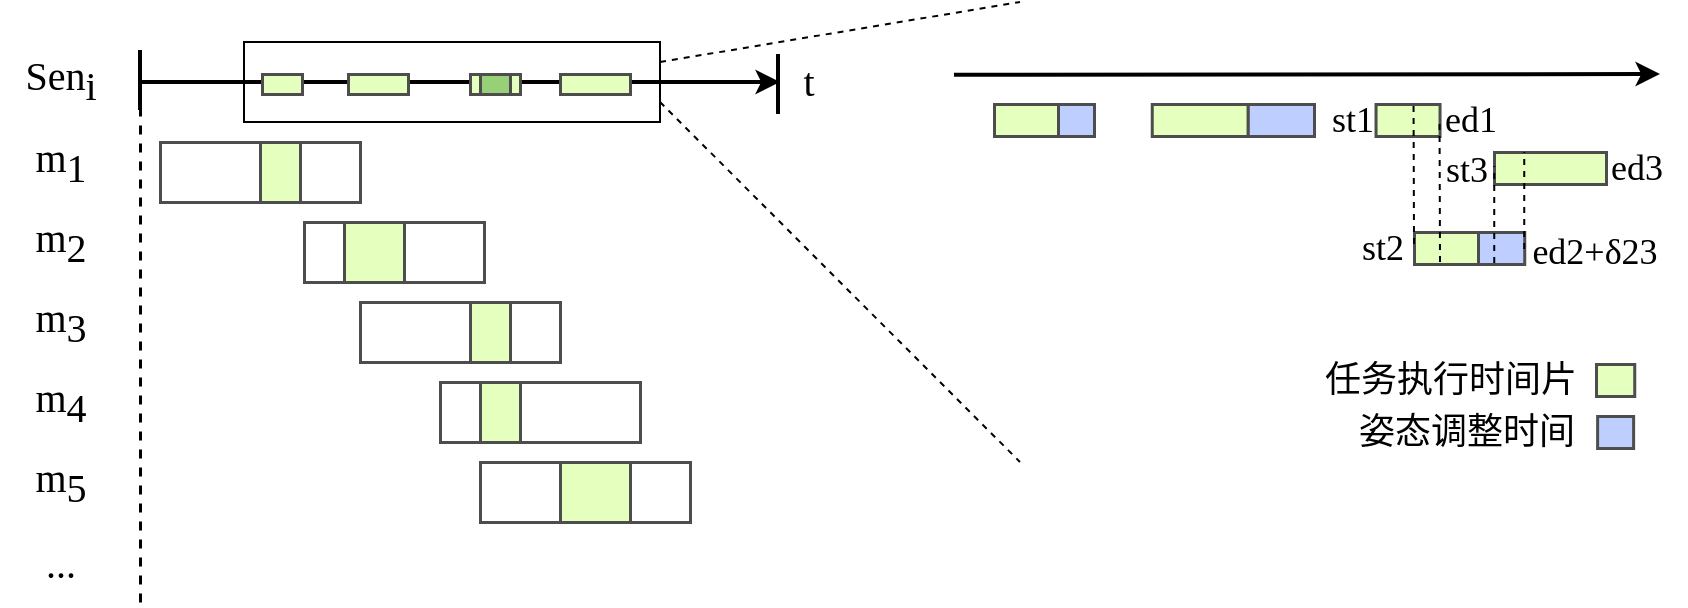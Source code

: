 <mxfile version="24.0.7" type="github">
  <diagram name="第 1 页" id="q-8pmeE1RV_tcGrw_37l">
    <mxGraphModel dx="1434" dy="738" grid="1" gridSize="10" guides="1" tooltips="1" connect="1" arrows="1" fold="1" page="1" pageScale="1" pageWidth="827" pageHeight="1169" math="0" shadow="0">
      <root>
        <mxCell id="0" />
        <mxCell id="1" parent="0" />
        <mxCell id="I3WCL8Kk21TBKCjXJNJt-57" value="" style="rounded=0;whiteSpace=wrap;html=1;fontSize=20;fontFamily=Times New Roman;" parent="1" vertex="1">
          <mxGeometry x="132" y="200" width="208" height="40" as="geometry" />
        </mxCell>
        <mxCell id="I3WCL8Kk21TBKCjXJNJt-1" value="" style="endArrow=classic;html=1;rounded=0;fontSize=20;strokeWidth=2;fontFamily=Times New Roman;" parent="1" edge="1">
          <mxGeometry width="50" height="50" relative="1" as="geometry">
            <mxPoint x="80" y="220" as="sourcePoint" />
            <mxPoint x="400" y="220" as="targetPoint" />
          </mxGeometry>
        </mxCell>
        <mxCell id="I3WCL8Kk21TBKCjXJNJt-2" value="" style="rounded=0;whiteSpace=wrap;html=1;fontSize=20;strokeWidth=1.5;strokeColor=#4D4D4D;fontFamily=Times New Roman;" parent="1" vertex="1">
          <mxGeometry x="90" y="250" width="100" height="30" as="geometry" />
        </mxCell>
        <mxCell id="I3WCL8Kk21TBKCjXJNJt-3" value="" style="rounded=0;whiteSpace=wrap;html=1;fontSize=20;strokeWidth=1.5;strokeColor=#4D4D4D;fontFamily=Times New Roman;" parent="1" vertex="1">
          <mxGeometry x="162" y="290" width="90" height="30" as="geometry" />
        </mxCell>
        <mxCell id="I3WCL8Kk21TBKCjXJNJt-6" value="" style="endArrow=none;html=1;strokeWidth=1.5;rounded=0;fontSize=20;dashed=1;fontFamily=Times New Roman;" parent="1" edge="1">
          <mxGeometry width="50" height="50" relative="1" as="geometry">
            <mxPoint x="80" y="480" as="sourcePoint" />
            <mxPoint x="80" y="220" as="targetPoint" />
          </mxGeometry>
        </mxCell>
        <mxCell id="I3WCL8Kk21TBKCjXJNJt-7" value="m&lt;sub style=&quot;font-size: 20px;&quot;&gt;&lt;font style=&quot;font-size: 20px;&quot;&gt;1&lt;/font&gt;&lt;/sub&gt;" style="text;html=1;align=center;verticalAlign=middle;resizable=0;points=[];autosize=1;strokeColor=none;fillColor=none;fontSize=20;strokeWidth=1.5;fontFamily=Times New Roman;" parent="1" vertex="1">
          <mxGeometry x="15" y="240" width="50" height="40" as="geometry" />
        </mxCell>
        <mxCell id="I3WCL8Kk21TBKCjXJNJt-8" value="m&lt;sub style=&quot;font-size: 20px;&quot;&gt;&lt;font style=&quot;font-size: 20px;&quot;&gt;2&lt;/font&gt;&lt;/sub&gt;" style="text;html=1;align=center;verticalAlign=middle;resizable=0;points=[];autosize=1;strokeColor=none;fillColor=none;fontSize=20;strokeWidth=1.5;fontFamily=Times New Roman;" parent="1" vertex="1">
          <mxGeometry x="15" y="280" width="50" height="40" as="geometry" />
        </mxCell>
        <mxCell id="I3WCL8Kk21TBKCjXJNJt-9" value="m&lt;sub style=&quot;font-size: 20px;&quot;&gt;&lt;font style=&quot;font-size: 20px;&quot;&gt;3&lt;/font&gt;&lt;/sub&gt;" style="text;html=1;align=center;verticalAlign=middle;resizable=0;points=[];autosize=1;strokeColor=none;fillColor=none;fontSize=20;strokeWidth=1.5;fontFamily=Times New Roman;" parent="1" vertex="1">
          <mxGeometry x="15" y="320" width="50" height="40" as="geometry" />
        </mxCell>
        <mxCell id="I3WCL8Kk21TBKCjXJNJt-10" value="Sen&lt;sub style=&quot;font-size: 20px;&quot;&gt;i&lt;/sub&gt;" style="text;html=1;align=center;verticalAlign=middle;resizable=0;points=[];autosize=1;strokeColor=none;fillColor=none;fontSize=20;strokeWidth=1.5;fontFamily=Times New Roman;" parent="1" vertex="1">
          <mxGeometry x="10" y="199" width="60" height="40" as="geometry" />
        </mxCell>
        <mxCell id="I3WCL8Kk21TBKCjXJNJt-11" value="t" style="text;html=1;align=center;verticalAlign=middle;resizable=0;points=[];autosize=1;strokeColor=none;fillColor=none;fontSize=20;strokeWidth=1.5;fontFamily=Times New Roman;" parent="1" vertex="1">
          <mxGeometry x="399" y="199" width="30" height="40" as="geometry" />
        </mxCell>
        <mxCell id="I3WCL8Kk21TBKCjXJNJt-26" value="&lt;font style=&quot;font-size: 20px;&quot;&gt;...&lt;/font&gt;" style="text;html=1;align=center;verticalAlign=middle;resizable=0;points=[];autosize=1;strokeColor=none;fillColor=none;fontFamily=Times New Roman;fontSize=20;" parent="1" vertex="1">
          <mxGeometry x="20" y="440" width="40" height="40" as="geometry" />
        </mxCell>
        <mxCell id="I3WCL8Kk21TBKCjXJNJt-27" value="" style="endArrow=none;html=1;rounded=0;strokeWidth=2;fontFamily=Times New Roman;fontSize=20;" parent="1" edge="1">
          <mxGeometry width="50" height="50" relative="1" as="geometry">
            <mxPoint x="80" y="234" as="sourcePoint" />
            <mxPoint x="80" y="204" as="targetPoint" />
          </mxGeometry>
        </mxCell>
        <mxCell id="I3WCL8Kk21TBKCjXJNJt-28" value="" style="endArrow=none;html=1;rounded=0;strokeWidth=2;fontFamily=Times New Roman;fontSize=20;" parent="1" edge="1">
          <mxGeometry width="50" height="50" relative="1" as="geometry">
            <mxPoint x="399" y="236" as="sourcePoint" />
            <mxPoint x="399" y="206" as="targetPoint" />
          </mxGeometry>
        </mxCell>
        <mxCell id="I3WCL8Kk21TBKCjXJNJt-32" value="" style="rounded=0;whiteSpace=wrap;html=1;fontSize=20;strokeWidth=1.5;strokeColor=#4D4D4D;fontFamily=Times New Roman;" parent="1" vertex="1">
          <mxGeometry x="230" y="370" width="100" height="30" as="geometry" />
        </mxCell>
        <mxCell id="I3WCL8Kk21TBKCjXJNJt-34" value="m&lt;sub style=&quot;font-size: 20px;&quot;&gt;&lt;font style=&quot;font-size: 20px;&quot;&gt;4&lt;/font&gt;&lt;/sub&gt;" style="text;html=1;align=center;verticalAlign=middle;resizable=0;points=[];autosize=1;strokeColor=none;fillColor=none;fontSize=20;strokeWidth=1.5;fontFamily=Times New Roman;" parent="1" vertex="1">
          <mxGeometry x="15" y="360" width="50" height="40" as="geometry" />
        </mxCell>
        <mxCell id="I3WCL8Kk21TBKCjXJNJt-35" value="m&lt;sub style=&quot;font-size: 20px;&quot;&gt;&lt;font style=&quot;font-size: 20px;&quot;&gt;5&lt;/font&gt;&lt;/sub&gt;" style="text;html=1;align=center;verticalAlign=middle;resizable=0;points=[];autosize=1;strokeColor=none;fillColor=none;fontSize=20;strokeWidth=1.5;fontFamily=Times New Roman;" parent="1" vertex="1">
          <mxGeometry x="15" y="400" width="50" height="40" as="geometry" />
        </mxCell>
        <mxCell id="I3WCL8Kk21TBKCjXJNJt-36" value="" style="rounded=0;whiteSpace=wrap;html=1;fontSize=20;strokeWidth=1.5;strokeColor=#4D4D4D;fontFamily=Times New Roman;" parent="1" vertex="1">
          <mxGeometry x="190" y="330" width="100" height="30" as="geometry" />
        </mxCell>
        <mxCell id="I3WCL8Kk21TBKCjXJNJt-37" value="" style="rounded=0;whiteSpace=wrap;html=1;fontSize=20;strokeWidth=1.5;strokeColor=#4D4D4D;fontFamily=Times New Roman;" parent="1" vertex="1">
          <mxGeometry x="250" y="410" width="105" height="30" as="geometry" />
        </mxCell>
        <mxCell id="I3WCL8Kk21TBKCjXJNJt-38" value="" style="rounded=0;whiteSpace=wrap;html=1;fontSize=20;strokeWidth=1.5;strokeColor=#4D4D4D;fontFamily=Times New Roman;fillColor=#E5FFBE;" parent="1" vertex="1">
          <mxGeometry x="140" y="250" width="20" height="30" as="geometry" />
        </mxCell>
        <mxCell id="I3WCL8Kk21TBKCjXJNJt-40" value="" style="rounded=0;whiteSpace=wrap;html=1;fontSize=20;strokeWidth=1.5;strokeColor=#4D4D4D;fontFamily=Times New Roman;fillColor=#E5FFBE;" parent="1" vertex="1">
          <mxGeometry x="182" y="290" width="30" height="30" as="geometry" />
        </mxCell>
        <mxCell id="I3WCL8Kk21TBKCjXJNJt-41" value="" style="rounded=0;whiteSpace=wrap;html=1;fontSize=20;strokeWidth=1.5;strokeColor=#4D4D4D;fontFamily=Times New Roman;fillColor=#E5FFBE;" parent="1" vertex="1">
          <mxGeometry x="245" y="330" width="20" height="30" as="geometry" />
        </mxCell>
        <mxCell id="I3WCL8Kk21TBKCjXJNJt-42" value="" style="rounded=0;whiteSpace=wrap;html=1;fontSize=20;strokeWidth=1.5;strokeColor=#4D4D4D;fontFamily=Times New Roman;fillColor=#E5FFBE;" parent="1" vertex="1">
          <mxGeometry x="250" y="370" width="20" height="30" as="geometry" />
        </mxCell>
        <mxCell id="I3WCL8Kk21TBKCjXJNJt-43" value="" style="rounded=0;whiteSpace=wrap;html=1;fontSize=20;strokeWidth=1.5;strokeColor=#4D4D4D;fontFamily=Times New Roman;fillColor=#E5FFBE;" parent="1" vertex="1">
          <mxGeometry x="290" y="410" width="35" height="30" as="geometry" />
        </mxCell>
        <mxCell id="I3WCL8Kk21TBKCjXJNJt-44" value="" style="rounded=0;whiteSpace=wrap;html=1;fontSize=20;strokeWidth=1.5;strokeColor=#4D4D4D;fontFamily=Times New Roman;fillColor=#E5FFBE;" parent="1" vertex="1">
          <mxGeometry x="141" y="216" width="20" height="10" as="geometry" />
        </mxCell>
        <mxCell id="I3WCL8Kk21TBKCjXJNJt-46" value="" style="rounded=0;whiteSpace=wrap;html=1;fontSize=20;strokeWidth=1.5;strokeColor=#4D4D4D;fontFamily=Times New Roman;fillColor=#E5FFBE;" parent="1" vertex="1">
          <mxGeometry x="184" y="216" width="30" height="10" as="geometry" />
        </mxCell>
        <mxCell id="I3WCL8Kk21TBKCjXJNJt-49" value="" style="rounded=0;whiteSpace=wrap;html=1;fontSize=20;strokeWidth=1.5;strokeColor=#4D4D4D;fontFamily=Times New Roman;fillColor=#E5FFBE;" parent="1" vertex="1">
          <mxGeometry x="245" y="216" width="20" height="10" as="geometry" />
        </mxCell>
        <mxCell id="I3WCL8Kk21TBKCjXJNJt-51" value="" style="rounded=0;whiteSpace=wrap;html=1;fontSize=20;strokeWidth=1.5;strokeColor=#4D4D4D;fontFamily=Times New Roman;fillColor=#E5FFBE;" parent="1" vertex="1">
          <mxGeometry x="250" y="216" width="20" height="10" as="geometry" />
        </mxCell>
        <mxCell id="I3WCL8Kk21TBKCjXJNJt-52" value="" style="rounded=0;whiteSpace=wrap;html=1;fontSize=20;strokeWidth=1.5;strokeColor=#4D4D4D;fontFamily=Times New Roman;fillColor=#E5FFBE;" parent="1" vertex="1">
          <mxGeometry x="290" y="216" width="35" height="10" as="geometry" />
        </mxCell>
        <mxCell id="I3WCL8Kk21TBKCjXJNJt-60" value="" style="endArrow=none;html=1;rounded=0;exitX=1;exitY=0.25;exitDx=0;exitDy=0;endFill=0;dashed=1;fontSize=20;fontFamily=Times New Roman;" parent="1" source="I3WCL8Kk21TBKCjXJNJt-57" edge="1">
          <mxGeometry width="50" height="50" relative="1" as="geometry">
            <mxPoint x="390" y="310" as="sourcePoint" />
            <mxPoint x="520" y="180" as="targetPoint" />
          </mxGeometry>
        </mxCell>
        <mxCell id="I3WCL8Kk21TBKCjXJNJt-61" value="" style="endArrow=none;html=1;rounded=0;exitX=1;exitY=0.75;exitDx=0;exitDy=0;endFill=0;dashed=1;fontSize=20;fontFamily=Times New Roman;" parent="1" source="I3WCL8Kk21TBKCjXJNJt-57" edge="1">
          <mxGeometry width="50" height="50" relative="1" as="geometry">
            <mxPoint x="350" y="220" as="sourcePoint" />
            <mxPoint x="520" y="410" as="targetPoint" />
          </mxGeometry>
        </mxCell>
        <mxCell id="I3WCL8Kk21TBKCjXJNJt-76" value="" style="rounded=0;whiteSpace=wrap;html=1;fontSize=20;strokeWidth=1.5;strokeColor=#4D4D4D;fontFamily=Times New Roman;fillColor=#97D077;" parent="1" vertex="1">
          <mxGeometry x="250" y="216" width="15" height="10" as="geometry" />
        </mxCell>
        <mxCell id="I3WCL8Kk21TBKCjXJNJt-81" value="" style="rounded=0;whiteSpace=wrap;html=1;fontSize=20;strokeWidth=1.5;strokeColor=#4D4D4D;fontFamily=Times New Roman;fillColor=#E5FFBE;aspect=fixed;" parent="1" vertex="1">
          <mxGeometry x="507" y="231" width="32" height="16" as="geometry" />
        </mxCell>
        <mxCell id="I3WCL8Kk21TBKCjXJNJt-82" value="" style="rounded=0;whiteSpace=wrap;html=1;fontSize=20;strokeWidth=1.5;strokeColor=#4D4D4D;fontFamily=Times New Roman;fillColor=#E5FFBE;aspect=fixed;" parent="1" vertex="1">
          <mxGeometry x="585.876" y="231" width="48" height="16" as="geometry" />
        </mxCell>
        <mxCell id="I3WCL8Kk21TBKCjXJNJt-83" value="" style="rounded=0;whiteSpace=wrap;html=1;fontSize=18;strokeWidth=1.5;strokeColor=#4D4D4D;fontFamily=Times New Roman;fillColor=#E5FFBE;aspect=fixed;" parent="1" vertex="1">
          <mxGeometry x="697.769" y="231" width="32" height="16" as="geometry" />
        </mxCell>
        <mxCell id="I3WCL8Kk21TBKCjXJNJt-84" value="" style="rounded=0;whiteSpace=wrap;html=1;fontSize=18;strokeWidth=1.5;strokeColor=#4D4D4D;fontFamily=Times New Roman;fillColor=#E5FFBE;aspect=fixed;" parent="1" vertex="1">
          <mxGeometry x="717.001" y="294.999" width="32" height="16" as="geometry" />
        </mxCell>
        <mxCell id="I3WCL8Kk21TBKCjXJNJt-85" value="" style="rounded=0;whiteSpace=wrap;html=1;fontSize=18;strokeWidth=1.5;strokeColor=#4D4D4D;fontFamily=Times New Roman;fillColor=#E5FFBE;aspect=fixed;" parent="1" vertex="1">
          <mxGeometry x="756.999" y="255" width="56" height="16" as="geometry" />
        </mxCell>
        <mxCell id="I3WCL8Kk21TBKCjXJNJt-90" value="" style="rounded=0;whiteSpace=wrap;html=1;fontSize=20;strokeWidth=1.5;strokeColor=#4D4D4D;fontFamily=Times New Roman;fillColor=#BECEFF;" parent="1" vertex="1">
          <mxGeometry x="539" y="231" width="18" height="16" as="geometry" />
        </mxCell>
        <mxCell id="I3WCL8Kk21TBKCjXJNJt-91" value="" style="rounded=0;whiteSpace=wrap;html=1;fontSize=18;strokeWidth=1.5;strokeColor=#4D4D4D;fontFamily=Times New Roman;fillColor=#BECEFF;" parent="1" vertex="1">
          <mxGeometry x="633.88" y="231" width="33.12" height="16" as="geometry" />
        </mxCell>
        <mxCell id="I3WCL8Kk21TBKCjXJNJt-93" value="" style="rounded=0;whiteSpace=wrap;html=1;fontSize=18;strokeWidth=1.5;strokeColor=#4D4D4D;fontFamily=Times New Roman;fillColor=#BECEFF;" parent="1" vertex="1">
          <mxGeometry x="749" y="295" width="23.12" height="16" as="geometry" />
        </mxCell>
        <mxCell id="I3WCL8Kk21TBKCjXJNJt-96" value="" style="rounded=0;whiteSpace=wrap;html=1;fontSize=18;strokeWidth=1.5;strokeColor=#4D4D4D;fontFamily=Times New Roman;fillColor=#BECEFF;" parent="1" vertex="1">
          <mxGeometry x="808.56" y="387" width="18" height="16" as="geometry" />
        </mxCell>
        <mxCell id="I3WCL8Kk21TBKCjXJNJt-97" value="" style="endArrow=classic;html=1;rounded=0;fontSize=20;strokeWidth=2;fontFamily=Times New Roman;" parent="1" edge="1">
          <mxGeometry width="50" height="50" relative="1" as="geometry">
            <mxPoint x="487" y="216.43" as="sourcePoint" />
            <mxPoint x="840" y="216" as="targetPoint" />
          </mxGeometry>
        </mxCell>
        <mxCell id="I3WCL8Kk21TBKCjXJNJt-98" value="" style="rounded=0;whiteSpace=wrap;html=1;fontSize=18;strokeWidth=1.5;strokeColor=#4D4D4D;fontFamily=Times New Roman;fillColor=#E5FFBE;" parent="1" vertex="1">
          <mxGeometry x="808" y="361" width="19.12" height="16" as="geometry" />
        </mxCell>
        <mxCell id="I3WCL8Kk21TBKCjXJNJt-100" value="" style="endArrow=none;dashed=1;html=1;strokeWidth=1;rounded=0;fontSize=18;fontFamily=Times New Roman;" parent="1" edge="1">
          <mxGeometry width="50" height="50" relative="1" as="geometry">
            <mxPoint x="730" y="310" as="sourcePoint" />
            <mxPoint x="729.77" y="239" as="targetPoint" />
          </mxGeometry>
        </mxCell>
        <mxCell id="I3WCL8Kk21TBKCjXJNJt-101" value="" style="endArrow=none;dashed=1;html=1;strokeWidth=1;rounded=0;fontSize=18;fontFamily=Times New Roman;" parent="1" edge="1">
          <mxGeometry width="50" height="50" relative="1" as="geometry">
            <mxPoint x="772.12" y="303.5" as="sourcePoint" />
            <mxPoint x="772.12" y="255" as="targetPoint" />
          </mxGeometry>
        </mxCell>
        <mxCell id="I3WCL8Kk21TBKCjXJNJt-102" value="st1" style="text;html=1;align=center;verticalAlign=middle;resizable=0;points=[];autosize=1;strokeColor=none;fillColor=none;fontSize=18;fontFamily=Times New Roman;" parent="1" vertex="1">
          <mxGeometry x="666" y="219" width="40" height="40" as="geometry" />
        </mxCell>
        <mxCell id="I3WCL8Kk21TBKCjXJNJt-103" value="st2" style="text;html=1;align=center;verticalAlign=middle;resizable=0;points=[];autosize=1;strokeColor=none;fillColor=none;fontSize=18;fontFamily=Times New Roman;" parent="1" vertex="1">
          <mxGeometry x="681" y="283" width="40" height="40" as="geometry" />
        </mxCell>
        <mxCell id="I3WCL8Kk21TBKCjXJNJt-104" value="st3" style="text;html=1;align=center;verticalAlign=middle;resizable=0;points=[];autosize=1;strokeColor=none;fillColor=none;fontSize=18;fontFamily=Times New Roman;" parent="1" vertex="1">
          <mxGeometry x="723" y="244" width="40" height="40" as="geometry" />
        </mxCell>
        <mxCell id="I3WCL8Kk21TBKCjXJNJt-105" value="ed1" style="text;html=1;align=center;verticalAlign=middle;resizable=0;points=[];autosize=1;strokeColor=none;fillColor=none;fontSize=18;fontFamily=Times New Roman;" parent="1" vertex="1">
          <mxGeometry x="719.77" y="219" width="50" height="40" as="geometry" />
        </mxCell>
        <mxCell id="I3WCL8Kk21TBKCjXJNJt-106" value="ed2+δ23" style="text;html=1;align=center;verticalAlign=middle;resizable=0;points=[];autosize=1;strokeColor=none;fillColor=none;fontSize=18;fontFamily=Times New Roman;" parent="1" vertex="1">
          <mxGeometry x="762.12" y="285" width="90" height="40" as="geometry" />
        </mxCell>
        <mxCell id="I3WCL8Kk21TBKCjXJNJt-107" value="ed3" style="text;html=1;align=center;verticalAlign=middle;resizable=0;points=[];autosize=1;strokeColor=none;fillColor=none;fontSize=18;fontFamily=Times New Roman;" parent="1" vertex="1">
          <mxGeometry x="803" y="243" width="50" height="40" as="geometry" />
        </mxCell>
        <mxCell id="I3WCL8Kk21TBKCjXJNJt-108" value="任务执行时间片" style="text;html=1;align=center;verticalAlign=middle;resizable=0;points=[];autosize=1;strokeColor=none;fillColor=none;fontSize=18;fontFamily=Times New Roman;" parent="1" vertex="1">
          <mxGeometry x="660" y="349" width="150" height="40" as="geometry" />
        </mxCell>
        <mxCell id="I3WCL8Kk21TBKCjXJNJt-109" value="姿态调整时间" style="text;html=1;align=center;verticalAlign=middle;resizable=0;points=[];autosize=1;strokeColor=none;fillColor=none;fontSize=18;fontFamily=Times New Roman;" parent="1" vertex="1">
          <mxGeometry x="678" y="375" width="130" height="40" as="geometry" />
        </mxCell>
        <mxCell id="I3WCL8Kk21TBKCjXJNJt-111" value="" style="endArrow=none;dashed=1;html=1;strokeWidth=1;rounded=0;fontSize=18;fontFamily=Times New Roman;" parent="1" edge="1">
          <mxGeometry width="50" height="50" relative="1" as="geometry">
            <mxPoint x="757.12" y="310.5" as="sourcePoint" />
            <mxPoint x="757.12" y="262" as="targetPoint" />
          </mxGeometry>
        </mxCell>
        <mxCell id="I3WCL8Kk21TBKCjXJNJt-113" value="" style="endArrow=none;dashed=1;html=1;strokeWidth=1;rounded=0;fontSize=18;fontFamily=Times New Roman;" parent="1" edge="1">
          <mxGeometry width="50" height="50" relative="1" as="geometry">
            <mxPoint x="717" y="301" as="sourcePoint" />
            <mxPoint x="716.77" y="230" as="targetPoint" />
          </mxGeometry>
        </mxCell>
      </root>
    </mxGraphModel>
  </diagram>
</mxfile>
